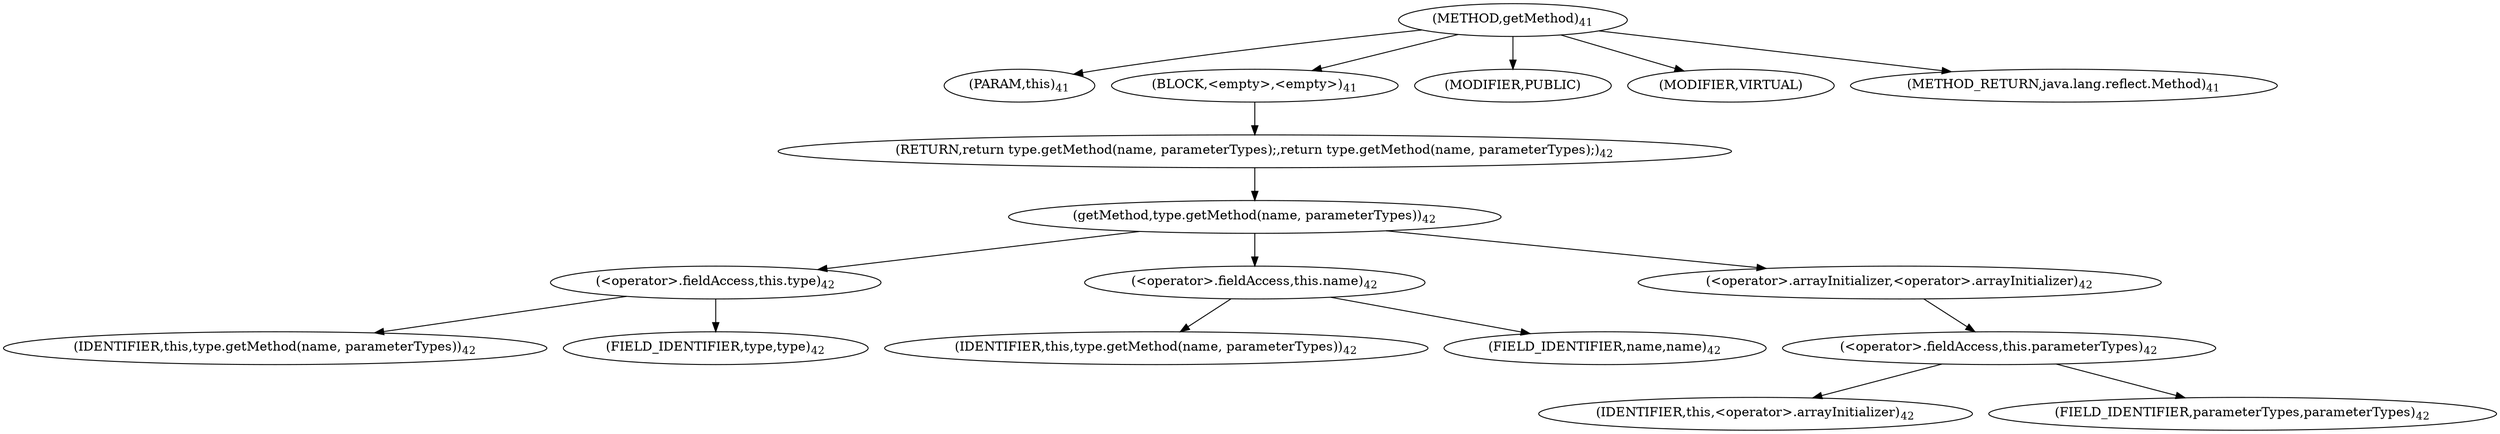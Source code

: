 digraph "getMethod" {  
"67" [label = <(METHOD,getMethod)<SUB>41</SUB>> ]
"68" [label = <(PARAM,this)<SUB>41</SUB>> ]
"69" [label = <(BLOCK,&lt;empty&gt;,&lt;empty&gt;)<SUB>41</SUB>> ]
"70" [label = <(RETURN,return type.getMethod(name, parameterTypes);,return type.getMethod(name, parameterTypes);)<SUB>42</SUB>> ]
"71" [label = <(getMethod,type.getMethod(name, parameterTypes))<SUB>42</SUB>> ]
"72" [label = <(&lt;operator&gt;.fieldAccess,this.type)<SUB>42</SUB>> ]
"73" [label = <(IDENTIFIER,this,type.getMethod(name, parameterTypes))<SUB>42</SUB>> ]
"74" [label = <(FIELD_IDENTIFIER,type,type)<SUB>42</SUB>> ]
"75" [label = <(&lt;operator&gt;.fieldAccess,this.name)<SUB>42</SUB>> ]
"76" [label = <(IDENTIFIER,this,type.getMethod(name, parameterTypes))<SUB>42</SUB>> ]
"77" [label = <(FIELD_IDENTIFIER,name,name)<SUB>42</SUB>> ]
"78" [label = <(&lt;operator&gt;.arrayInitializer,&lt;operator&gt;.arrayInitializer)<SUB>42</SUB>> ]
"79" [label = <(&lt;operator&gt;.fieldAccess,this.parameterTypes)<SUB>42</SUB>> ]
"80" [label = <(IDENTIFIER,this,&lt;operator&gt;.arrayInitializer)<SUB>42</SUB>> ]
"81" [label = <(FIELD_IDENTIFIER,parameterTypes,parameterTypes)<SUB>42</SUB>> ]
"82" [label = <(MODIFIER,PUBLIC)> ]
"83" [label = <(MODIFIER,VIRTUAL)> ]
"84" [label = <(METHOD_RETURN,java.lang.reflect.Method)<SUB>41</SUB>> ]
  "67" -> "68" 
  "67" -> "69" 
  "67" -> "82" 
  "67" -> "83" 
  "67" -> "84" 
  "69" -> "70" 
  "70" -> "71" 
  "71" -> "72" 
  "71" -> "75" 
  "71" -> "78" 
  "72" -> "73" 
  "72" -> "74" 
  "75" -> "76" 
  "75" -> "77" 
  "78" -> "79" 
  "79" -> "80" 
  "79" -> "81" 
}

